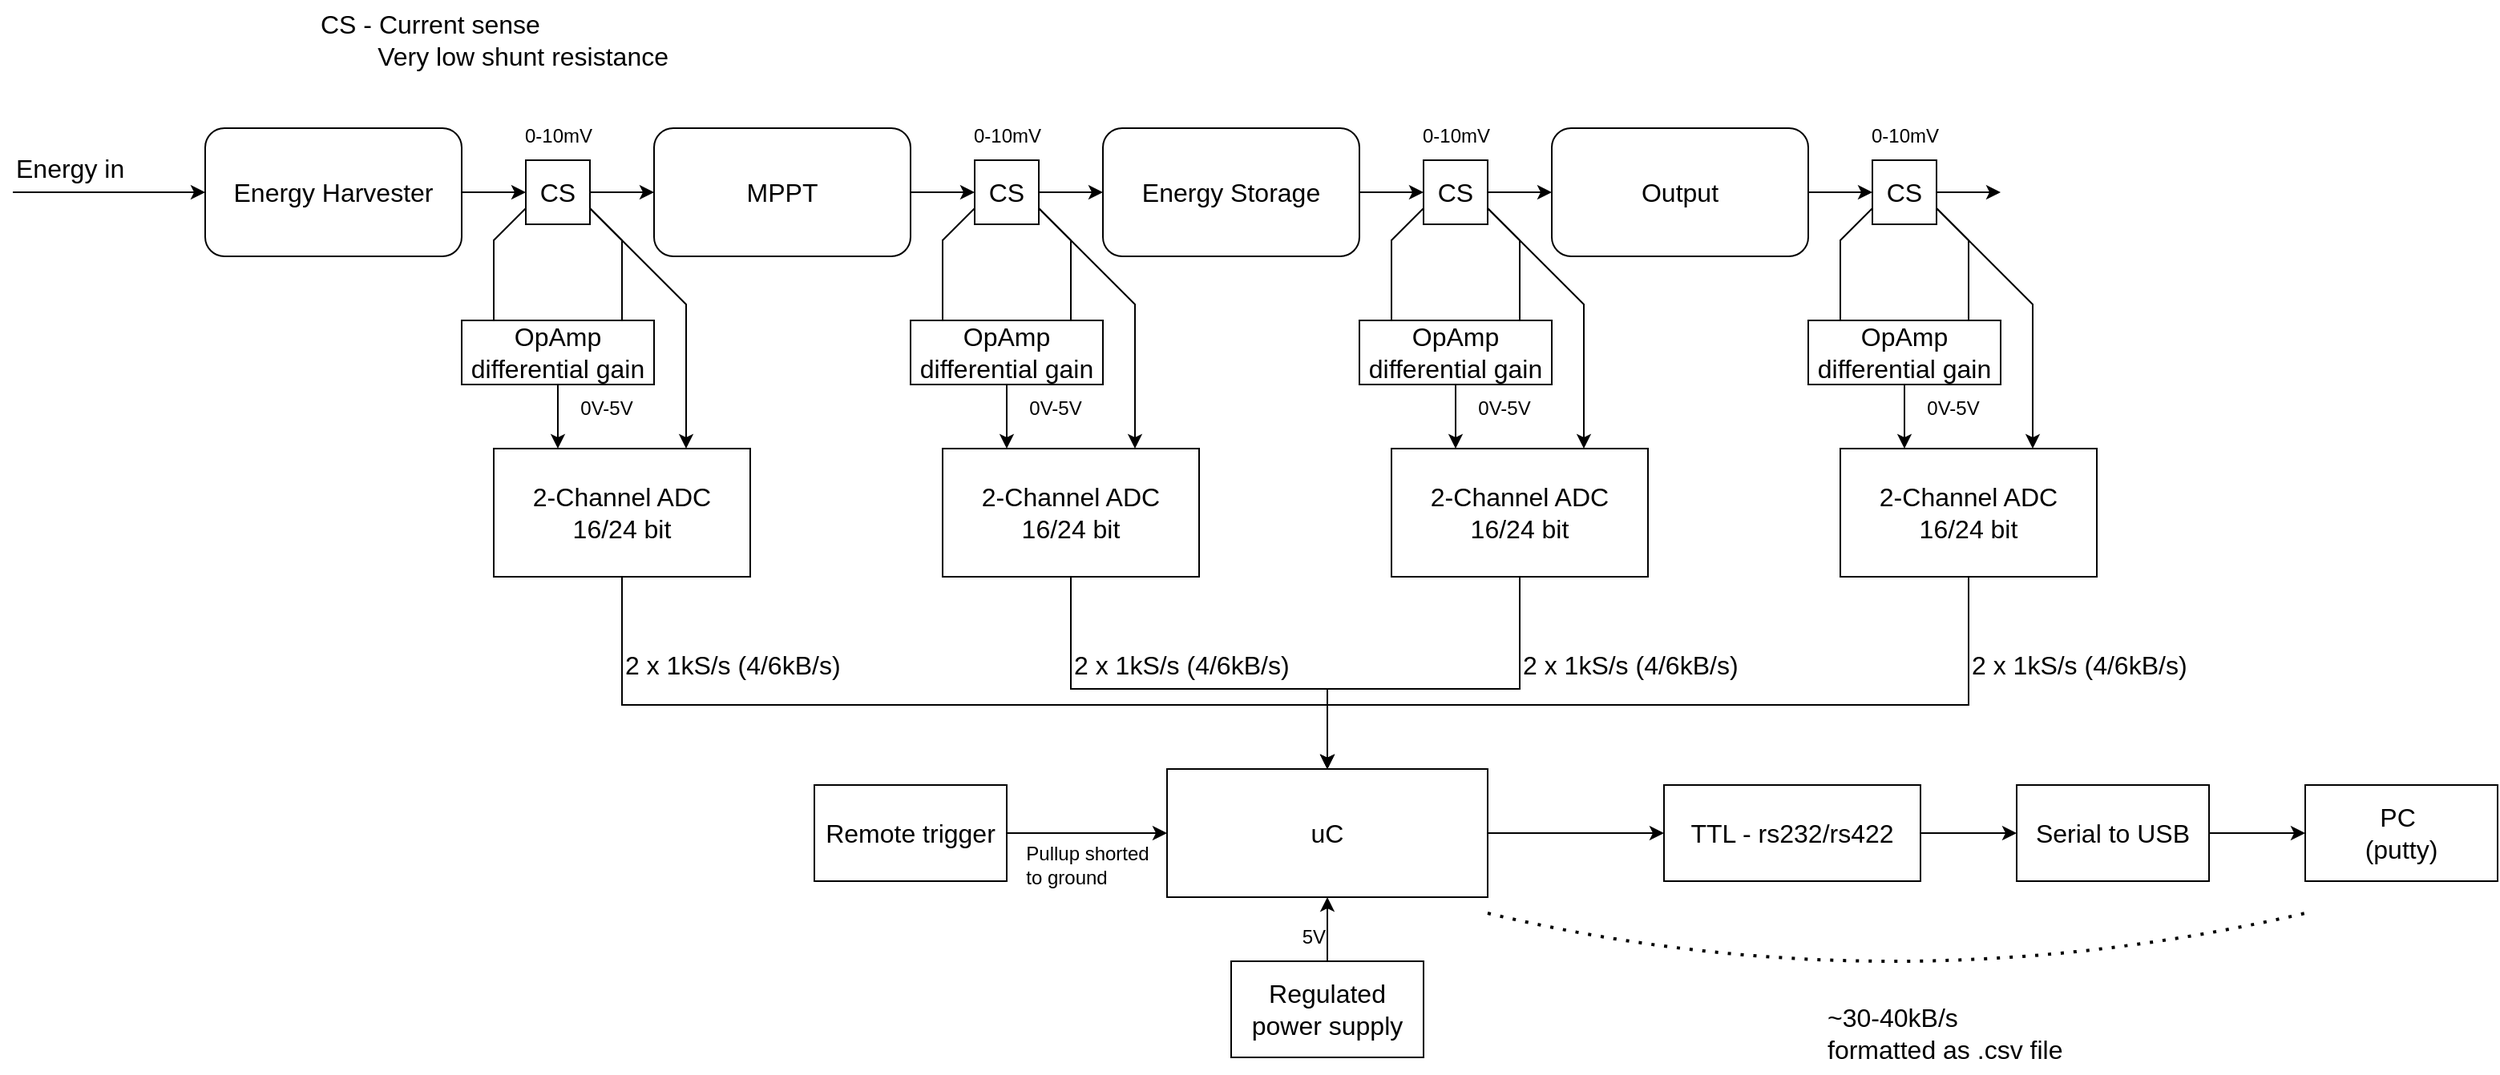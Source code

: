 <mxfile>
    <diagram id="pw0xZs2-vZWCl113vulM" name="Package 2 block diagram">
        <mxGraphModel dx="1402" dy="563" grid="1" gridSize="10" guides="1" tooltips="1" connect="1" arrows="1" fold="1" page="0" pageScale="1" pageWidth="827" pageHeight="1169" math="0" shadow="0">
            <root>
                <mxCell id="0"/>
                <mxCell id="1" parent="0"/>
                <mxCell id="15" style="edgeStyle=none;html=1;entryX=0;entryY=0.5;entryDx=0;entryDy=0;fontSize=16;" parent="1" source="2" target="10" edge="1">
                    <mxGeometry relative="1" as="geometry"/>
                </mxCell>
                <mxCell id="2" value="Energy Harvester" style="rounded=1;whiteSpace=wrap;html=1;fontSize=16;" parent="1" vertex="1">
                    <mxGeometry x="80" y="160" width="160" height="80" as="geometry"/>
                </mxCell>
                <mxCell id="17" style="edgeStyle=none;html=1;entryX=0;entryY=0.5;entryDx=0;entryDy=0;fontSize=16;" parent="1" source="5" target="12" edge="1">
                    <mxGeometry relative="1" as="geometry"/>
                </mxCell>
                <mxCell id="5" value="MPPT" style="rounded=1;whiteSpace=wrap;html=1;fontSize=16;" parent="1" vertex="1">
                    <mxGeometry x="360" y="160" width="160" height="80" as="geometry"/>
                </mxCell>
                <mxCell id="24" style="edgeStyle=none;rounded=0;html=1;entryX=0;entryY=0.5;entryDx=0;entryDy=0;fontSize=16;" parent="1" source="6" target="13" edge="1">
                    <mxGeometry relative="1" as="geometry"/>
                </mxCell>
                <mxCell id="6" value="Energy Storage" style="rounded=1;whiteSpace=wrap;html=1;fontSize=16;" parent="1" vertex="1">
                    <mxGeometry x="640" y="160" width="160" height="80" as="geometry"/>
                </mxCell>
                <mxCell id="28" style="edgeStyle=none;rounded=0;html=1;entryX=0;entryY=0.5;entryDx=0;entryDy=0;fontSize=16;" parent="1" source="7" target="14" edge="1">
                    <mxGeometry relative="1" as="geometry"/>
                </mxCell>
                <mxCell id="7" value="Output" style="rounded=1;whiteSpace=wrap;html=1;fontSize=16;" parent="1" vertex="1">
                    <mxGeometry x="920" y="160" width="160" height="80" as="geometry"/>
                </mxCell>
                <mxCell id="8" value="" style="endArrow=classic;html=1;fontSize=16;entryX=0;entryY=0.5;entryDx=0;entryDy=0;" parent="1" target="2" edge="1">
                    <mxGeometry width="50" height="50" relative="1" as="geometry">
                        <mxPoint x="-40" y="200" as="sourcePoint"/>
                        <mxPoint x="20" y="150" as="targetPoint"/>
                    </mxGeometry>
                </mxCell>
                <mxCell id="9" value="Energy in" style="text;html=1;align=left;verticalAlign=middle;resizable=0;points=[];autosize=1;strokeColor=none;fillColor=none;fontSize=16;" parent="1" vertex="1">
                    <mxGeometry x="-40" y="170" width="90" height="30" as="geometry"/>
                </mxCell>
                <mxCell id="16" style="edgeStyle=none;html=1;entryX=0;entryY=0.5;entryDx=0;entryDy=0;fontSize=16;" parent="1" source="10" target="5" edge="1">
                    <mxGeometry relative="1" as="geometry"/>
                </mxCell>
                <mxCell id="41" style="edgeStyle=none;rounded=0;html=1;exitX=1;exitY=0.75;exitDx=0;exitDy=0;entryX=0.75;entryY=0;entryDx=0;entryDy=0;fontSize=16;" parent="1" source="10" target="37" edge="1">
                    <mxGeometry relative="1" as="geometry">
                        <Array as="points">
                            <mxPoint x="380" y="270"/>
                        </Array>
                    </mxGeometry>
                </mxCell>
                <mxCell id="10" value="CS" style="rounded=0;whiteSpace=wrap;html=1;fontSize=16;" parent="1" vertex="1">
                    <mxGeometry x="280" y="180" width="40" height="40" as="geometry"/>
                </mxCell>
                <mxCell id="18" style="edgeStyle=none;html=1;entryX=0;entryY=0.5;entryDx=0;entryDy=0;fontSize=16;" parent="1" source="12" target="6" edge="1">
                    <mxGeometry relative="1" as="geometry"/>
                </mxCell>
                <mxCell id="45" style="edgeStyle=none;rounded=0;html=1;exitX=1;exitY=0.75;exitDx=0;exitDy=0;entryX=0.75;entryY=0;entryDx=0;entryDy=0;fontSize=16;" parent="1" source="12" target="43" edge="1">
                    <mxGeometry relative="1" as="geometry">
                        <Array as="points">
                            <mxPoint x="660" y="270"/>
                        </Array>
                    </mxGeometry>
                </mxCell>
                <mxCell id="12" value="CS" style="rounded=0;whiteSpace=wrap;html=1;fontSize=16;" parent="1" vertex="1">
                    <mxGeometry x="560" y="180" width="40" height="40" as="geometry"/>
                </mxCell>
                <mxCell id="25" style="edgeStyle=none;rounded=0;html=1;entryX=0;entryY=0.5;entryDx=0;entryDy=0;fontSize=16;" parent="1" source="13" target="7" edge="1">
                    <mxGeometry relative="1" as="geometry"/>
                </mxCell>
                <mxCell id="48" style="edgeStyle=none;rounded=0;html=1;exitX=1;exitY=0.75;exitDx=0;exitDy=0;entryX=0.75;entryY=0;entryDx=0;entryDy=0;fontSize=16;" parent="1" source="13" target="46" edge="1">
                    <mxGeometry relative="1" as="geometry">
                        <Array as="points">
                            <mxPoint x="940" y="270"/>
                        </Array>
                    </mxGeometry>
                </mxCell>
                <mxCell id="13" value="CS" style="rounded=0;whiteSpace=wrap;html=1;fontSize=16;" parent="1" vertex="1">
                    <mxGeometry x="840" y="180" width="40" height="40" as="geometry"/>
                </mxCell>
                <mxCell id="29" style="edgeStyle=none;rounded=0;html=1;fontSize=16;" parent="1" source="14" edge="1">
                    <mxGeometry relative="1" as="geometry">
                        <mxPoint x="1200" y="200" as="targetPoint"/>
                    </mxGeometry>
                </mxCell>
                <mxCell id="51" style="edgeStyle=none;rounded=0;html=1;exitX=1;exitY=0.75;exitDx=0;exitDy=0;entryX=0.75;entryY=0;entryDx=0;entryDy=0;fontSize=16;" parent="1" source="14" target="49" edge="1">
                    <mxGeometry relative="1" as="geometry">
                        <Array as="points">
                            <mxPoint x="1220" y="270"/>
                        </Array>
                    </mxGeometry>
                </mxCell>
                <mxCell id="14" value="CS" style="rounded=0;whiteSpace=wrap;html=1;fontSize=16;" parent="1" vertex="1">
                    <mxGeometry x="1120" y="180" width="40" height="40" as="geometry"/>
                </mxCell>
                <mxCell id="19" value="CS - Current sense&lt;br&gt;&lt;div style=&quot;&quot;&gt;&lt;span style=&quot;background-color: initial; white-space: pre;&quot;&gt;&#9;&lt;/span&gt;Very low shunt resistance&amp;nbsp;&lt;/div&gt;" style="text;html=1;align=left;verticalAlign=middle;resizable=0;points=[];autosize=1;strokeColor=none;fillColor=none;fontSize=16;" parent="1" vertex="1">
                    <mxGeometry x="150" y="80" width="240" height="50" as="geometry"/>
                </mxCell>
                <mxCell id="20" value="" style="endArrow=none;html=1;fontSize=16;entryX=0;entryY=0.75;entryDx=0;entryDy=0;rounded=0;" parent="1" target="10" edge="1">
                    <mxGeometry width="50" height="50" relative="1" as="geometry">
                        <mxPoint x="260" y="280" as="sourcePoint"/>
                        <mxPoint x="260" y="200" as="targetPoint"/>
                        <Array as="points">
                            <mxPoint x="260" y="230"/>
                        </Array>
                    </mxGeometry>
                </mxCell>
                <mxCell id="21" value="" style="endArrow=none;html=1;rounded=0;fontSize=16;entryX=1;entryY=0.75;entryDx=0;entryDy=0;" parent="1" target="10" edge="1">
                    <mxGeometry width="50" height="50" relative="1" as="geometry">
                        <mxPoint x="340" y="280" as="sourcePoint"/>
                        <mxPoint x="390" y="270" as="targetPoint"/>
                        <Array as="points">
                            <mxPoint x="340" y="230"/>
                        </Array>
                    </mxGeometry>
                </mxCell>
                <mxCell id="22" value="" style="endArrow=none;html=1;rounded=0;fontSize=16;entryX=0;entryY=0.75;entryDx=0;entryDy=0;" parent="1" target="12" edge="1">
                    <mxGeometry width="50" height="50" relative="1" as="geometry">
                        <mxPoint x="540" y="280" as="sourcePoint"/>
                        <mxPoint x="570" y="260" as="targetPoint"/>
                        <Array as="points">
                            <mxPoint x="540" y="230"/>
                        </Array>
                    </mxGeometry>
                </mxCell>
                <mxCell id="23" value="" style="endArrow=none;html=1;rounded=0;fontSize=16;entryX=1;entryY=0.75;entryDx=0;entryDy=0;" parent="1" target="12" edge="1">
                    <mxGeometry width="50" height="50" relative="1" as="geometry">
                        <mxPoint x="620" y="280" as="sourcePoint"/>
                        <mxPoint x="670" y="230" as="targetPoint"/>
                        <Array as="points">
                            <mxPoint x="620" y="230"/>
                        </Array>
                    </mxGeometry>
                </mxCell>
                <mxCell id="26" value="" style="endArrow=none;html=1;rounded=0;fontSize=16;entryX=0;entryY=0.75;entryDx=0;entryDy=0;" parent="1" target="13" edge="1">
                    <mxGeometry width="50" height="50" relative="1" as="geometry">
                        <mxPoint x="820" y="280" as="sourcePoint"/>
                        <mxPoint x="860" y="250" as="targetPoint"/>
                        <Array as="points">
                            <mxPoint x="820" y="230"/>
                        </Array>
                    </mxGeometry>
                </mxCell>
                <mxCell id="27" value="" style="endArrow=none;html=1;rounded=0;fontSize=16;entryX=1;entryY=0.75;entryDx=0;entryDy=0;" parent="1" target="13" edge="1">
                    <mxGeometry width="50" height="50" relative="1" as="geometry">
                        <mxPoint x="900" y="280" as="sourcePoint"/>
                        <mxPoint x="950" y="230" as="targetPoint"/>
                        <Array as="points">
                            <mxPoint x="900" y="230"/>
                        </Array>
                    </mxGeometry>
                </mxCell>
                <mxCell id="30" value="" style="endArrow=none;html=1;rounded=0;fontSize=16;entryX=0;entryY=0.75;entryDx=0;entryDy=0;" parent="1" target="14" edge="1">
                    <mxGeometry width="50" height="50" relative="1" as="geometry">
                        <mxPoint x="1100" y="280" as="sourcePoint"/>
                        <mxPoint x="1110" y="210" as="targetPoint"/>
                        <Array as="points">
                            <mxPoint x="1100" y="230"/>
                        </Array>
                    </mxGeometry>
                </mxCell>
                <mxCell id="31" value="" style="endArrow=none;html=1;rounded=0;fontSize=16;entryX=1;entryY=0.75;entryDx=0;entryDy=0;" parent="1" target="14" edge="1">
                    <mxGeometry width="50" height="50" relative="1" as="geometry">
                        <mxPoint x="1180" y="280" as="sourcePoint"/>
                        <mxPoint x="1180" y="210" as="targetPoint"/>
                        <Array as="points">
                            <mxPoint x="1180" y="230"/>
                        </Array>
                    </mxGeometry>
                </mxCell>
                <mxCell id="39" style="edgeStyle=none;rounded=0;html=1;entryX=0.25;entryY=0;entryDx=0;entryDy=0;fontSize=16;" parent="1" source="32" target="37" edge="1">
                    <mxGeometry relative="1" as="geometry"/>
                </mxCell>
                <mxCell id="32" value="OpAmp differential gain" style="rounded=0;whiteSpace=wrap;html=1;fontSize=16;" parent="1" vertex="1">
                    <mxGeometry x="240" y="280" width="120" height="40" as="geometry"/>
                </mxCell>
                <mxCell id="44" style="edgeStyle=none;rounded=0;html=1;entryX=0.25;entryY=0;entryDx=0;entryDy=0;fontSize=16;" parent="1" source="33" target="43" edge="1">
                    <mxGeometry relative="1" as="geometry"/>
                </mxCell>
                <mxCell id="33" value="OpAmp differential gain" style="rounded=0;whiteSpace=wrap;html=1;fontSize=16;" parent="1" vertex="1">
                    <mxGeometry x="520" y="280" width="120" height="40" as="geometry"/>
                </mxCell>
                <mxCell id="47" style="edgeStyle=none;rounded=0;html=1;entryX=0.25;entryY=0;entryDx=0;entryDy=0;fontSize=16;" parent="1" source="34" target="46" edge="1">
                    <mxGeometry relative="1" as="geometry"/>
                </mxCell>
                <mxCell id="34" value="OpAmp differential gain" style="rounded=0;whiteSpace=wrap;html=1;fontSize=16;" parent="1" vertex="1">
                    <mxGeometry x="800" y="280" width="120" height="40" as="geometry"/>
                </mxCell>
                <mxCell id="50" style="edgeStyle=none;rounded=0;html=1;entryX=0.25;entryY=0;entryDx=0;entryDy=0;fontSize=16;" parent="1" source="35" target="49" edge="1">
                    <mxGeometry relative="1" as="geometry"/>
                </mxCell>
                <mxCell id="35" value="OpAmp differential gain" style="rounded=0;whiteSpace=wrap;html=1;fontSize=16;" parent="1" vertex="1">
                    <mxGeometry x="1080" y="280" width="120" height="40" as="geometry"/>
                </mxCell>
                <mxCell id="53" style="edgeStyle=none;rounded=0;html=1;entryX=0.5;entryY=0;entryDx=0;entryDy=0;fontSize=16;" parent="1" source="37" target="52" edge="1">
                    <mxGeometry relative="1" as="geometry">
                        <Array as="points">
                            <mxPoint x="340" y="520"/>
                            <mxPoint x="780" y="520"/>
                        </Array>
                    </mxGeometry>
                </mxCell>
                <mxCell id="37" value="2-Channel ADC&lt;br&gt;16/24 bit&lt;span style=&quot;color: rgba(0, 0, 0, 0); font-family: monospace; font-size: 0px; text-align: start;&quot;&gt;%3CmxGraphModel%3E%3Croot%3E%3CmxCell%20id%3D%220%22%2F%3E%3CmxCell%20id%3D%221%22%20parent%3D%220%22%2F%3E%3CmxCell%20id%3D%222%22%20value%3D%222-Channel%20ADC%22%20style%3D%22rounded%3D0%3BwhiteSpace%3Dwrap%3Bhtml%3D1%3BfontSize%3D16%3B%22%20vertex%3D%221%22%20parent%3D%221%22%3E%3CmxGeometry%20x%3D%22260%22%20y%3D%22360%22%20width%3D%22160%22%20height%3D%2280%22%20as%3D%22geometry%22%2F%3E%3C%2FmxCell%3E%3C%2Froot%3E%3C%2FmxGraphModel%3E&lt;/span&gt;" style="rounded=0;whiteSpace=wrap;html=1;fontSize=16;" parent="1" vertex="1">
                    <mxGeometry x="260" y="360" width="160" height="80" as="geometry"/>
                </mxCell>
                <mxCell id="54" style="edgeStyle=none;rounded=0;html=1;entryX=0.5;entryY=0;entryDx=0;entryDy=0;fontSize=16;" parent="1" source="43" target="52" edge="1">
                    <mxGeometry relative="1" as="geometry">
                        <Array as="points">
                            <mxPoint x="620" y="510"/>
                            <mxPoint x="780" y="510"/>
                        </Array>
                    </mxGeometry>
                </mxCell>
                <mxCell id="43" value="2-Channel ADC&lt;br&gt;16/24 bit&lt;span style=&quot;color: rgba(0, 0, 0, 0); font-family: monospace; font-size: 0px; text-align: start;&quot;&gt;%3CmxGraphModel%3E%3Croot%3E%3CmxCell%20id%3D%220%22%2F%3E%3CmxCell%20id%3D%221%22%20parent%3D%220%22%2F%3E%3CmxCell%20id%3D%222%22%20value%3D%222-Channel%20ADC%22%20style%3D%22rounded%3D0%3BwhiteSpace%3Dwrap%3Bhtml%3D1%3BfontSize%3D16%3B%22%20vertex%3D%221%22%20parent%3D%221%22%3E%3CmxGeometry%20x%3D%22260%22%20y%3D%22360%22%20width%3D%22160%22%20height%3D%2280%22%20as%3D%22geometry%22%2F%3E%3C%2FmxCell%3E%3C%2Froot%3E%3C%2FmxGraphModel%3E&lt;/span&gt;" style="rounded=0;whiteSpace=wrap;html=1;fontSize=16;" parent="1" vertex="1">
                    <mxGeometry x="540" y="360" width="160" height="80" as="geometry"/>
                </mxCell>
                <mxCell id="55" style="edgeStyle=none;rounded=0;html=1;entryX=0.5;entryY=0;entryDx=0;entryDy=0;fontSize=16;" parent="1" source="46" target="52" edge="1">
                    <mxGeometry relative="1" as="geometry">
                        <Array as="points">
                            <mxPoint x="900" y="510"/>
                            <mxPoint x="780" y="510"/>
                        </Array>
                    </mxGeometry>
                </mxCell>
                <mxCell id="46" value="2-Channel ADC&lt;br&gt;16/24 bit&lt;span style=&quot;color: rgba(0, 0, 0, 0); font-family: monospace; font-size: 0px; text-align: start;&quot;&gt;%3CmxGraphModel%3E%3Croot%3E%3CmxCell%20id%3D%220%22%2F%3E%3CmxCell%20id%3D%221%22%20parent%3D%220%22%2F%3E%3CmxCell%20id%3D%222%22%20value%3D%222-Channel%20ADC%22%20style%3D%22rounded%3D0%3BwhiteSpace%3Dwrap%3Bhtml%3D1%3BfontSize%3D16%3B%22%20vertex%3D%221%22%20parent%3D%221%22%3E%3CmxGeometry%20x%3D%22260%22%20y%3D%22360%22%20width%3D%22160%22%20height%3D%2280%22%20as%3D%22geometry%22%2F%3E%3C%2FmxCell%3E%3C%2Froot%3E%3C%2FmxGraphModel%3E&lt;/span&gt;" style="rounded=0;whiteSpace=wrap;html=1;fontSize=16;" parent="1" vertex="1">
                    <mxGeometry x="820" y="360" width="160" height="80" as="geometry"/>
                </mxCell>
                <mxCell id="56" style="edgeStyle=none;rounded=0;html=1;entryX=0.5;entryY=0;entryDx=0;entryDy=0;fontSize=16;" parent="1" source="49" target="52" edge="1">
                    <mxGeometry relative="1" as="geometry">
                        <Array as="points">
                            <mxPoint x="1180" y="520"/>
                            <mxPoint x="780" y="520"/>
                        </Array>
                    </mxGeometry>
                </mxCell>
                <mxCell id="49" value="2-Channel ADC&lt;br&gt;16/24 bit&lt;span style=&quot;color: rgba(0, 0, 0, 0); font-family: monospace; font-size: 0px; text-align: start;&quot;&gt;%3CmxGraphModel%3E%3Croot%3E%3CmxCell%20id%3D%220%22%2F%3E%3CmxCell%20id%3D%221%22%20parent%3D%220%22%2F%3E%3CmxCell%20id%3D%222%22%20value%3D%222-Channel%20ADC%22%20style%3D%22rounded%3D0%3BwhiteSpace%3Dwrap%3Bhtml%3D1%3BfontSize%3D16%3B%22%20vertex%3D%221%22%20parent%3D%221%22%3E%3CmxGeometry%20x%3D%22260%22%20y%3D%22360%22%20width%3D%22160%22%20height%3D%2280%22%20as%3D%22geometry%22%2F%3E%3C%2FmxCell%3E%3C%2Froot%3E%3C%2FmxGraphModel%3E&lt;/span&gt;" style="rounded=0;whiteSpace=wrap;html=1;fontSize=16;" parent="1" vertex="1">
                    <mxGeometry x="1100" y="360" width="160" height="80" as="geometry"/>
                </mxCell>
                <mxCell id="63" style="edgeStyle=none;rounded=0;html=1;entryX=0;entryY=0.5;entryDx=0;entryDy=0;fontSize=16;" parent="1" source="52" target="62" edge="1">
                    <mxGeometry relative="1" as="geometry"/>
                </mxCell>
                <mxCell id="52" value="uC" style="rounded=0;whiteSpace=wrap;html=1;fontSize=16;" parent="1" vertex="1">
                    <mxGeometry x="680" y="560" width="200" height="80" as="geometry"/>
                </mxCell>
                <mxCell id="57" value="2 x&amp;nbsp;1kS/s (4/6kB/s)" style="text;html=1;align=left;verticalAlign=middle;resizable=0;points=[];autosize=1;strokeColor=none;fillColor=none;fontSize=16;" parent="1" vertex="1">
                    <mxGeometry x="340" y="480" width="160" height="30" as="geometry"/>
                </mxCell>
                <mxCell id="58" value="2 x&amp;nbsp;1kS/s (4/6kB/s)" style="text;html=1;align=left;verticalAlign=middle;resizable=0;points=[];autosize=1;strokeColor=none;fillColor=none;fontSize=16;" parent="1" vertex="1">
                    <mxGeometry x="620" y="480" width="160" height="30" as="geometry"/>
                </mxCell>
                <mxCell id="59" value="2 x&amp;nbsp;1kS/s (4/6kB/s)" style="text;html=1;align=left;verticalAlign=middle;resizable=0;points=[];autosize=1;strokeColor=none;fillColor=none;fontSize=16;" parent="1" vertex="1">
                    <mxGeometry x="900" y="480" width="160" height="30" as="geometry"/>
                </mxCell>
                <mxCell id="60" value="2 x 1kS/s (4/6kB/s)" style="text;html=1;align=left;verticalAlign=middle;resizable=0;points=[];autosize=1;strokeColor=none;fillColor=none;fontSize=16;" parent="1" vertex="1">
                    <mxGeometry x="1180" y="480" width="160" height="30" as="geometry"/>
                </mxCell>
                <mxCell id="67" style="edgeStyle=none;rounded=0;html=1;entryX=0;entryY=0.5;entryDx=0;entryDy=0;fontSize=16;" parent="1" source="62" target="66" edge="1">
                    <mxGeometry relative="1" as="geometry"/>
                </mxCell>
                <mxCell id="62" value="TTL - rs232/rs422" style="rounded=0;whiteSpace=wrap;html=1;fontSize=16;" parent="1" vertex="1">
                    <mxGeometry x="990" y="570" width="160" height="60" as="geometry"/>
                </mxCell>
                <mxCell id="64" value="~30-40kB/s&lt;br&gt;formatted as .csv file" style="text;html=1;align=left;verticalAlign=middle;resizable=0;points=[];autosize=1;strokeColor=none;fillColor=none;fontSize=16;" parent="1" vertex="1">
                    <mxGeometry x="1090" y="700" width="170" height="50" as="geometry"/>
                </mxCell>
                <mxCell id="70" style="edgeStyle=none;rounded=0;html=1;entryX=0;entryY=0.5;entryDx=0;entryDy=0;fontSize=16;" parent="1" source="66" target="69" edge="1">
                    <mxGeometry relative="1" as="geometry"/>
                </mxCell>
                <mxCell id="66" value="Serial to USB" style="whiteSpace=wrap;html=1;fontSize=16;" parent="1" vertex="1">
                    <mxGeometry x="1210" y="570" width="120" height="60" as="geometry"/>
                </mxCell>
                <mxCell id="69" value="PC&amp;nbsp;&lt;br&gt;(putty)" style="rounded=0;whiteSpace=wrap;html=1;fontSize=16;" parent="1" vertex="1">
                    <mxGeometry x="1390" y="570" width="120" height="60" as="geometry"/>
                </mxCell>
                <mxCell id="73" value="" style="endArrow=none;dashed=1;html=1;dashPattern=1 3;strokeWidth=2;fontSize=16;curved=1;" parent="1" edge="1">
                    <mxGeometry width="50" height="50" relative="1" as="geometry">
                        <mxPoint x="880" y="650" as="sourcePoint"/>
                        <mxPoint x="1390" y="650" as="targetPoint"/>
                        <Array as="points">
                            <mxPoint x="1130" y="710"/>
                        </Array>
                    </mxGeometry>
                </mxCell>
                <mxCell id="BGuu76kSmkvUsaNWZm7Z-74" style="edgeStyle=none;rounded=0;html=1;entryX=0.5;entryY=1;entryDx=0;entryDy=0;strokeWidth=1;fontSize=16;" parent="1" source="BGuu76kSmkvUsaNWZm7Z-73" target="52" edge="1">
                    <mxGeometry relative="1" as="geometry"/>
                </mxCell>
                <mxCell id="BGuu76kSmkvUsaNWZm7Z-73" value="Regulated power supply" style="rounded=0;whiteSpace=wrap;html=1;fontSize=16;" parent="1" vertex="1">
                    <mxGeometry x="720" y="680" width="120" height="60" as="geometry"/>
                </mxCell>
                <mxCell id="BGuu76kSmkvUsaNWZm7Z-76" style="edgeStyle=none;rounded=0;html=1;entryX=0;entryY=0.5;entryDx=0;entryDy=0;strokeWidth=1;fontSize=16;" parent="1" source="BGuu76kSmkvUsaNWZm7Z-75" target="52" edge="1">
                    <mxGeometry relative="1" as="geometry"/>
                </mxCell>
                <mxCell id="BGuu76kSmkvUsaNWZm7Z-75" value="Remote trigger" style="rounded=0;whiteSpace=wrap;html=1;fontSize=16;" parent="1" vertex="1">
                    <mxGeometry x="460" y="570" width="120" height="60" as="geometry"/>
                </mxCell>
                <mxCell id="74" value="0V-5V" style="text;html=1;align=center;verticalAlign=middle;resizable=0;points=[];autosize=1;strokeColor=none;fillColor=none;" vertex="1" parent="1">
                    <mxGeometry x="300" y="320" width="60" height="30" as="geometry"/>
                </mxCell>
                <mxCell id="75" value="0V-5V" style="text;html=1;align=center;verticalAlign=middle;resizable=0;points=[];autosize=1;strokeColor=none;fillColor=none;" vertex="1" parent="1">
                    <mxGeometry x="580" y="320" width="60" height="30" as="geometry"/>
                </mxCell>
                <mxCell id="76" value="0V-5V" style="text;html=1;align=center;verticalAlign=middle;resizable=0;points=[];autosize=1;strokeColor=none;fillColor=none;" vertex="1" parent="1">
                    <mxGeometry x="860" y="320" width="60" height="30" as="geometry"/>
                </mxCell>
                <mxCell id="77" value="0V-5V" style="text;html=1;align=center;verticalAlign=middle;resizable=0;points=[];autosize=1;strokeColor=none;fillColor=none;" vertex="1" parent="1">
                    <mxGeometry x="1140" y="320" width="60" height="30" as="geometry"/>
                </mxCell>
                <mxCell id="78" value="0-10mV" style="text;html=1;align=center;verticalAlign=middle;resizable=0;points=[];autosize=1;strokeColor=none;fillColor=none;" vertex="1" parent="1">
                    <mxGeometry x="265" y="150" width="70" height="30" as="geometry"/>
                </mxCell>
                <mxCell id="79" value="0-10mV" style="text;html=1;align=center;verticalAlign=middle;resizable=0;points=[];autosize=1;strokeColor=none;fillColor=none;" vertex="1" parent="1">
                    <mxGeometry x="545" y="150" width="70" height="30" as="geometry"/>
                </mxCell>
                <mxCell id="80" value="0-10mV" style="text;html=1;align=center;verticalAlign=middle;resizable=0;points=[];autosize=1;strokeColor=none;fillColor=none;" vertex="1" parent="1">
                    <mxGeometry x="825" y="150" width="70" height="30" as="geometry"/>
                </mxCell>
                <mxCell id="81" value="0-10mV" style="text;html=1;align=center;verticalAlign=middle;resizable=0;points=[];autosize=1;strokeColor=none;fillColor=none;" vertex="1" parent="1">
                    <mxGeometry x="1105" y="150" width="70" height="30" as="geometry"/>
                </mxCell>
                <mxCell id="82" value="5V" style="text;html=1;align=right;verticalAlign=middle;resizable=0;points=[];autosize=1;strokeColor=none;fillColor=none;" vertex="1" parent="1">
                    <mxGeometry x="740" y="650" width="40" height="30" as="geometry"/>
                </mxCell>
                <mxCell id="83" value="Pullup shorted&lt;br&gt;&lt;div style=&quot;text-align: left;&quot;&gt;&lt;span style=&quot;background-color: initial;&quot;&gt;to ground&lt;/span&gt;&lt;/div&gt;" style="text;html=1;align=center;verticalAlign=middle;resizable=0;points=[];autosize=1;strokeColor=none;fillColor=none;" vertex="1" parent="1">
                    <mxGeometry x="580" y="600" width="100" height="40" as="geometry"/>
                </mxCell>
            </root>
        </mxGraphModel>
    </diagram>
    <diagram id="EIrW6gC_meZT_WhUsv6A" name="Package 2 uC program flow">
        <mxGraphModel dx="1416" dy="950" grid="1" gridSize="10" guides="1" tooltips="1" connect="1" arrows="1" fold="1" page="0" pageScale="1" pageWidth="827" pageHeight="1169" math="0" shadow="0">
            <root>
                <mxCell id="0"/>
                <mxCell id="1" parent="0"/>
                <mxCell id="9DjJzicdwhCh6QIr682f-11" style="edgeStyle=none;rounded=0;html=1;entryX=0.5;entryY=0;entryDx=0;entryDy=0;fontSize=16;" edge="1" parent="1" source="9DjJzicdwhCh6QIr682f-1" target="9DjJzicdwhCh6QIr682f-2">
                    <mxGeometry relative="1" as="geometry"/>
                </mxCell>
                <mxCell id="9DjJzicdwhCh6QIr682f-1" value="Configure UART" style="rounded=0;whiteSpace=wrap;html=1;fontSize=16;" vertex="1" parent="1">
                    <mxGeometry x="-100" y="-110" width="120" height="60" as="geometry"/>
                </mxCell>
                <mxCell id="9DjJzicdwhCh6QIr682f-12" style="edgeStyle=none;rounded=0;html=1;entryX=0.5;entryY=0;entryDx=0;entryDy=0;fontSize=16;" edge="1" parent="1" source="9DjJzicdwhCh6QIr682f-2" target="9DjJzicdwhCh6QIr682f-3">
                    <mxGeometry relative="1" as="geometry"/>
                </mxCell>
                <mxCell id="9DjJzicdwhCh6QIr682f-2" value="Configure ADCs" style="rounded=0;whiteSpace=wrap;html=1;fontSize=16;" vertex="1" parent="1">
                    <mxGeometry x="-100" y="-20" width="120" height="60" as="geometry"/>
                </mxCell>
                <mxCell id="jh5XdhnGksZC1YP-JsXg-5" style="edgeStyle=none;rounded=0;html=1;entryX=0.5;entryY=0;entryDx=0;entryDy=0;strokeWidth=1;fontSize=16;dashed=1;" edge="1" parent="1" source="9DjJzicdwhCh6QIr682f-3" target="9DjJzicdwhCh6QIr682f-4">
                    <mxGeometry relative="1" as="geometry"/>
                </mxCell>
                <mxCell id="9DjJzicdwhCh6QIr682f-3" value="Configure internal timer @1kHz" style="rounded=0;whiteSpace=wrap;html=1;fontSize=16;" vertex="1" parent="1">
                    <mxGeometry x="-100" y="70" width="120" height="60" as="geometry"/>
                </mxCell>
                <mxCell id="jh5XdhnGksZC1YP-JsXg-3" style="edgeStyle=none;rounded=0;html=1;entryX=0.5;entryY=0;entryDx=0;entryDy=0;strokeWidth=1;fontSize=16;" edge="1" parent="1" source="9DjJzicdwhCh6QIr682f-4" target="jh5XdhnGksZC1YP-JsXg-1">
                    <mxGeometry relative="1" as="geometry"/>
                </mxCell>
                <mxCell id="9DjJzicdwhCh6QIr682f-4" value="On interrupt" style="rounded=0;whiteSpace=wrap;html=1;fontSize=16;" vertex="1" parent="1">
                    <mxGeometry x="-100" y="160" width="120" height="60" as="geometry"/>
                </mxCell>
                <mxCell id="9DjJzicdwhCh6QIr682f-15" style="edgeStyle=none;rounded=0;html=1;entryX=0.5;entryY=0;entryDx=0;entryDy=0;fontSize=16;" edge="1" parent="1" source="9DjJzicdwhCh6QIr682f-6" target="9DjJzicdwhCh6QIr682f-7">
                    <mxGeometry relative="1" as="geometry"/>
                </mxCell>
                <mxCell id="9DjJzicdwhCh6QIr682f-6" value="Read ADC values" style="rounded=0;whiteSpace=wrap;html=1;fontSize=16;" vertex="1" parent="1">
                    <mxGeometry x="-100" y="430" width="120" height="60" as="geometry"/>
                </mxCell>
                <mxCell id="9DjJzicdwhCh6QIr682f-16" style="edgeStyle=none;rounded=0;html=1;entryX=0.5;entryY=0;entryDx=0;entryDy=0;fontSize=16;" edge="1" parent="1" source="9DjJzicdwhCh6QIr682f-7" target="9DjJzicdwhCh6QIr682f-8">
                    <mxGeometry relative="1" as="geometry"/>
                </mxCell>
                <mxCell id="9DjJzicdwhCh6QIr682f-7" value="Format to .csv" style="rounded=0;whiteSpace=wrap;html=1;fontSize=16;" vertex="1" parent="1">
                    <mxGeometry x="-100" y="520" width="120" height="60" as="geometry"/>
                </mxCell>
                <mxCell id="9DjJzicdwhCh6QIr682f-17" style="edgeStyle=none;rounded=0;html=1;entryX=1;entryY=0.5;entryDx=0;entryDy=0;fontSize=16;dashed=1;" edge="1" parent="1" source="9DjJzicdwhCh6QIr682f-8" target="9DjJzicdwhCh6QIr682f-6">
                    <mxGeometry relative="1" as="geometry">
                        <Array as="points">
                            <mxPoint x="50" y="640"/>
                            <mxPoint x="50" y="460"/>
                        </Array>
                    </mxGeometry>
                </mxCell>
                <mxCell id="9DjJzicdwhCh6QIr682f-8" value="Write to UART registers" style="rounded=0;whiteSpace=wrap;html=1;fontSize=16;" vertex="1" parent="1">
                    <mxGeometry x="-100" y="610" width="120" height="60" as="geometry"/>
                </mxCell>
                <mxCell id="9DjJzicdwhCh6QIr682f-9" value="" style="endArrow=none;dashed=1;html=1;fontSize=16;rounded=0;dashPattern=12 12;strokeWidth=2;" edge="1" parent="1">
                    <mxGeometry width="50" height="50" relative="1" as="geometry">
                        <mxPoint x="-80" y="680" as="sourcePoint"/>
                        <mxPoint x="-80" y="420" as="targetPoint"/>
                        <Array as="points">
                            <mxPoint x="-120" y="680"/>
                            <mxPoint x="-120" y="420"/>
                        </Array>
                    </mxGeometry>
                </mxCell>
                <mxCell id="9DjJzicdwhCh6QIr682f-10" value="Timer interrupt function" style="text;html=1;align=left;verticalAlign=middle;resizable=0;points=[];autosize=1;strokeColor=none;fillColor=none;fontSize=16;" vertex="1" parent="1">
                    <mxGeometry x="-320" y="535" width="190" height="30" as="geometry"/>
                </mxCell>
                <mxCell id="9DjJzicdwhCh6QIr682f-18" value="" style="endArrow=classic;html=1;rounded=0;strokeWidth=1;fontSize=16;" edge="1" parent="1">
                    <mxGeometry width="50" height="50" relative="1" as="geometry">
                        <mxPoint x="115" y="275" as="sourcePoint"/>
                        <mxPoint x="235" y="275" as="targetPoint"/>
                    </mxGeometry>
                </mxCell>
                <mxCell id="9DjJzicdwhCh6QIr682f-19" value="Explicit precedence" style="text;html=1;align=left;verticalAlign=middle;resizable=0;points=[];autosize=1;strokeColor=none;fillColor=none;fontSize=16;" vertex="1" parent="1">
                    <mxGeometry x="110" y="240" width="160" height="30" as="geometry"/>
                </mxCell>
                <mxCell id="9DjJzicdwhCh6QIr682f-20" value="" style="endArrow=classic;html=1;rounded=0;strokeWidth=1;fontSize=16;dashed=1;" edge="1" parent="1">
                    <mxGeometry width="50" height="50" relative="1" as="geometry">
                        <mxPoint x="115" y="320" as="sourcePoint"/>
                        <mxPoint x="235" y="320" as="targetPoint"/>
                    </mxGeometry>
                </mxCell>
                <mxCell id="9DjJzicdwhCh6QIr682f-21" value="Implicit precedence" style="text;html=1;align=left;verticalAlign=middle;resizable=0;points=[];autosize=1;strokeColor=none;fillColor=none;fontSize=16;" vertex="1" parent="1">
                    <mxGeometry x="110" y="285" width="160" height="30" as="geometry"/>
                </mxCell>
                <mxCell id="jh5XdhnGksZC1YP-JsXg-4" style="edgeStyle=none;rounded=0;html=1;entryX=0.5;entryY=0;entryDx=0;entryDy=0;strokeWidth=1;fontSize=16;" edge="1" parent="1" source="jh5XdhnGksZC1YP-JsXg-1" target="jh5XdhnGksZC1YP-JsXg-2">
                    <mxGeometry relative="1" as="geometry"/>
                </mxCell>
                <mxCell id="jh5XdhnGksZC1YP-JsXg-1" value="Configure RTC" style="rounded=0;whiteSpace=wrap;html=1;fontSize=16;" vertex="1" parent="1">
                    <mxGeometry x="-100" y="250" width="120" height="60" as="geometry"/>
                </mxCell>
                <mxCell id="jh5XdhnGksZC1YP-JsXg-6" style="edgeStyle=none;rounded=0;html=1;entryX=0.5;entryY=0;entryDx=0;entryDy=0;dashed=1;strokeWidth=1;fontSize=16;" edge="1" parent="1" source="jh5XdhnGksZC1YP-JsXg-2" target="9DjJzicdwhCh6QIr682f-6">
                    <mxGeometry relative="1" as="geometry"/>
                </mxCell>
                <mxCell id="jh5XdhnGksZC1YP-JsXg-2" value="Enable internal timer" style="rounded=0;whiteSpace=wrap;html=1;fontSize=16;" vertex="1" parent="1">
                    <mxGeometry x="-100" y="340" width="120" height="60" as="geometry"/>
                </mxCell>
                <mxCell id="jh5XdhnGksZC1YP-JsXg-7" value="" style="endArrow=none;dashed=1;html=1;fontSize=16;rounded=0;dashPattern=12 12;strokeWidth=2;" edge="1" parent="1">
                    <mxGeometry width="50" height="50" relative="1" as="geometry">
                        <mxPoint x="-80.0" y="410" as="sourcePoint"/>
                        <mxPoint x="-80.0" y="150" as="targetPoint"/>
                        <Array as="points">
                            <mxPoint x="-120" y="410"/>
                            <mxPoint x="-120" y="150"/>
                        </Array>
                    </mxGeometry>
                </mxCell>
                <mxCell id="jh5XdhnGksZC1YP-JsXg-8" value="Trigger signal" style="text;html=1;align=left;verticalAlign=middle;resizable=0;points=[];autosize=1;strokeColor=none;fillColor=none;fontSize=16;" vertex="1" parent="1">
                    <mxGeometry x="-320" y="265" width="120" height="30" as="geometry"/>
                </mxCell>
            </root>
        </mxGraphModel>
    </diagram>
</mxfile>
